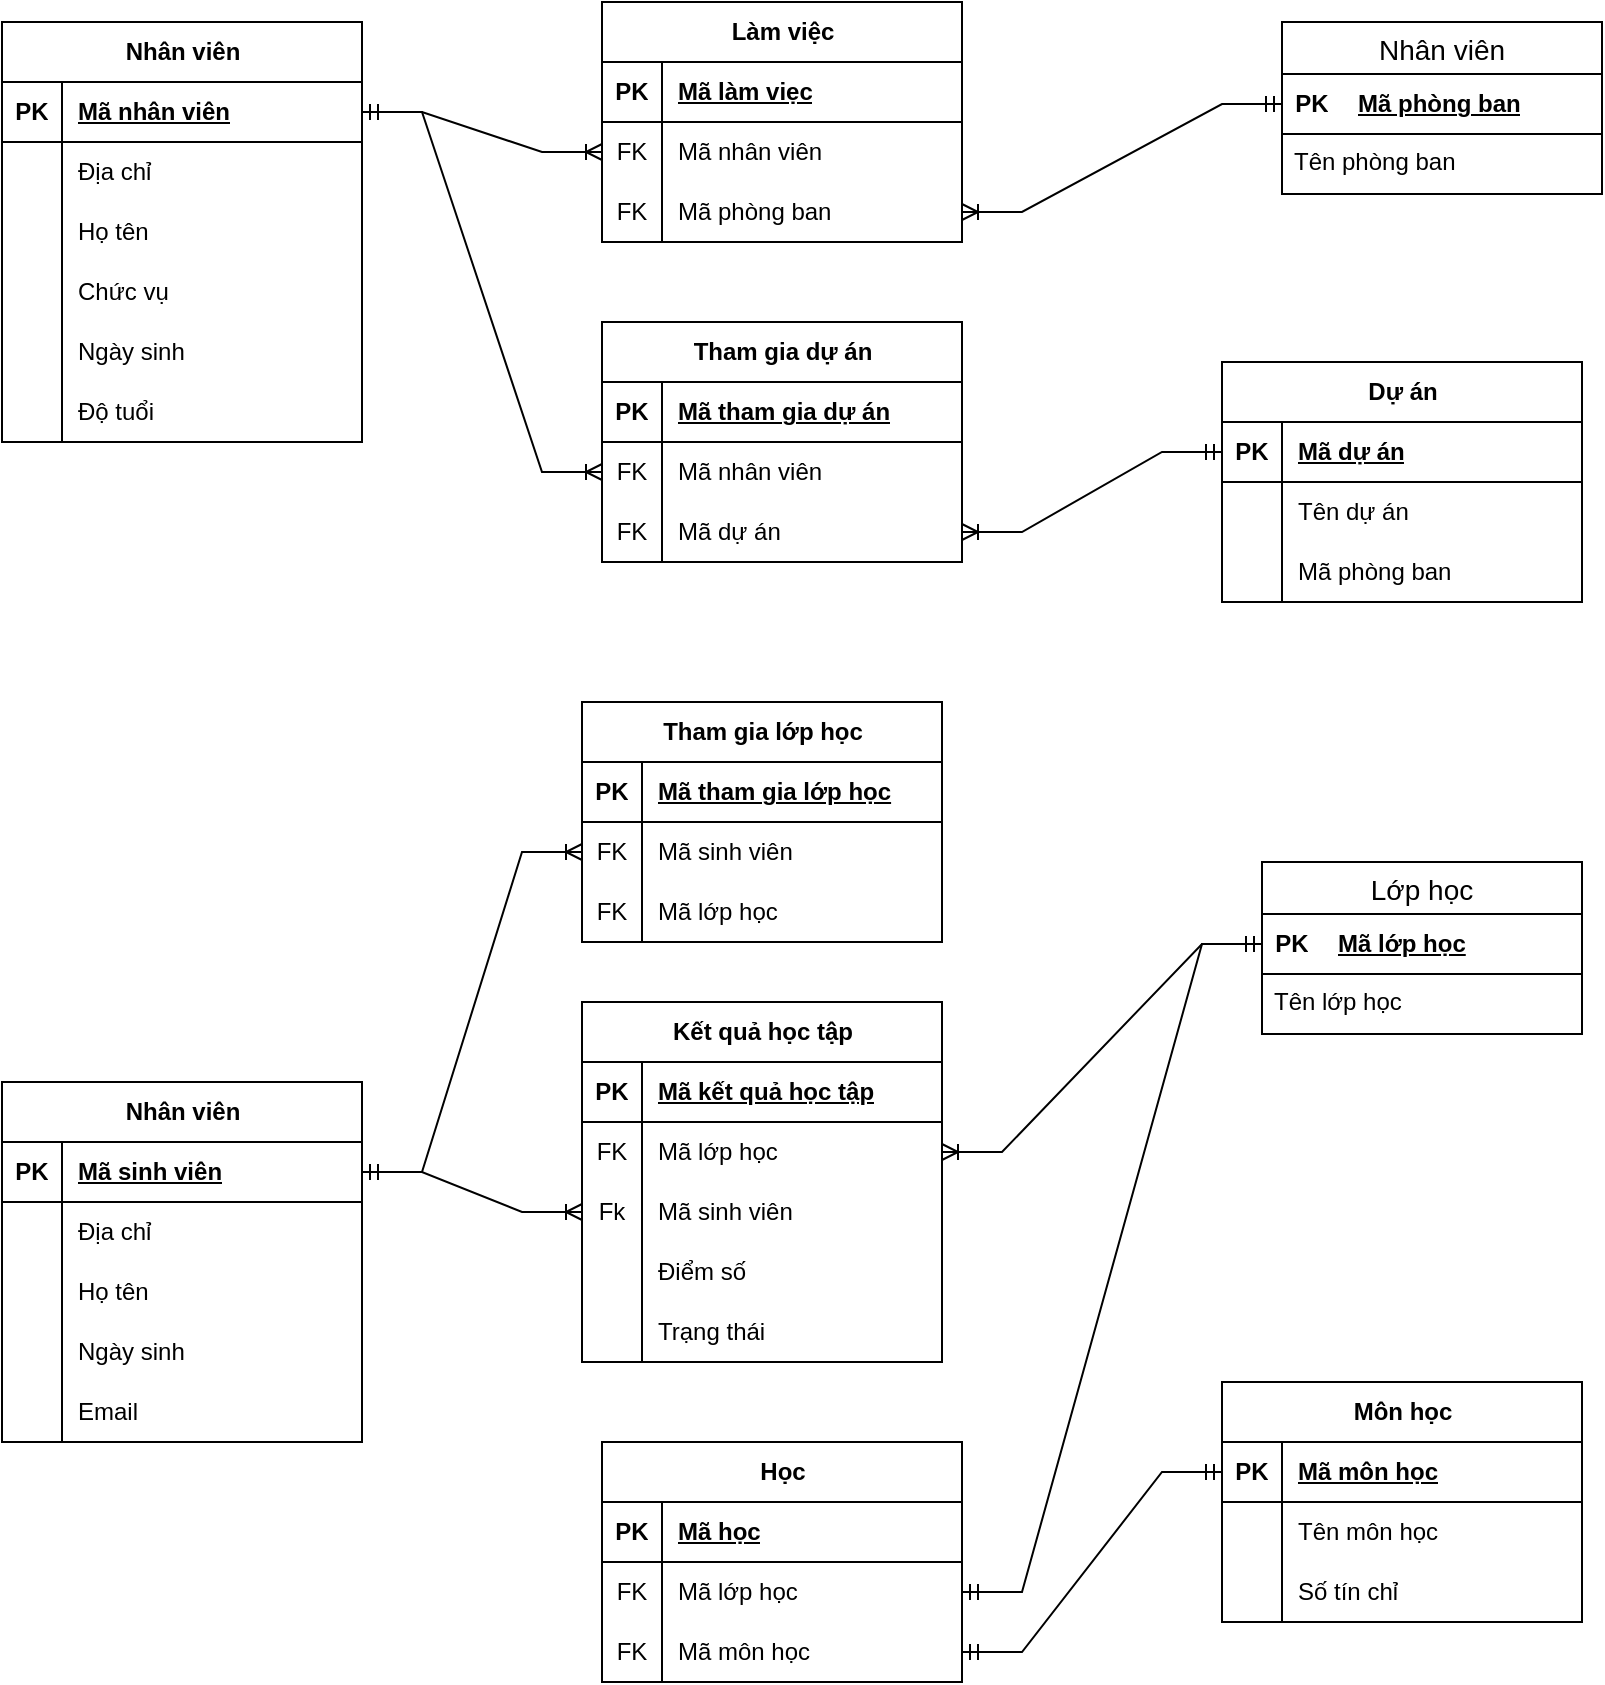 <mxfile version="24.7.17">
  <diagram id="R2lEEEUBdFMjLlhIrx00" name="Page-1">
    <mxGraphModel dx="2074" dy="1196" grid="1" gridSize="10" guides="1" tooltips="1" connect="1" arrows="1" fold="1" page="1" pageScale="1" pageWidth="850" pageHeight="1100" math="0" shadow="0" extFonts="Permanent Marker^https://fonts.googleapis.com/css?family=Permanent+Marker">
      <root>
        <mxCell id="0" />
        <mxCell id="1" parent="0" />
        <mxCell id="JlwDSSHdYBfBLJsLvJ8Z-91" value="Nhân viên" style="swimlane;fontStyle=0;childLayout=stackLayout;horizontal=1;startSize=26;horizontalStack=0;resizeParent=1;resizeParentMax=0;resizeLast=0;collapsible=1;marginBottom=0;align=center;fontSize=14;" parent="1" vertex="1">
          <mxGeometry x="660" y="40" width="160" height="86" as="geometry" />
        </mxCell>
        <mxCell id="JlwDSSHdYBfBLJsLvJ8Z-92" value="" style="shape=table;startSize=0;container=1;collapsible=1;childLayout=tableLayout;fixedRows=1;rowLines=0;fontStyle=0;align=center;resizeLast=1;strokeColor=none;fillColor=none;collapsible=0;" parent="JlwDSSHdYBfBLJsLvJ8Z-91" vertex="1">
          <mxGeometry y="26" width="160" height="30" as="geometry" />
        </mxCell>
        <mxCell id="JlwDSSHdYBfBLJsLvJ8Z-93" value="" style="shape=tableRow;horizontal=0;startSize=0;swimlaneHead=0;swimlaneBody=0;fillColor=none;collapsible=0;dropTarget=0;points=[[0,0.5],[1,0.5]];portConstraint=eastwest;top=0;left=0;right=0;bottom=1;" parent="JlwDSSHdYBfBLJsLvJ8Z-92" vertex="1">
          <mxGeometry width="160" height="30" as="geometry" />
        </mxCell>
        <mxCell id="JlwDSSHdYBfBLJsLvJ8Z-94" value="PK" style="shape=partialRectangle;connectable=0;fillColor=none;top=0;left=0;bottom=0;right=0;fontStyle=1;overflow=hidden;whiteSpace=wrap;html=1;" parent="JlwDSSHdYBfBLJsLvJ8Z-93" vertex="1">
          <mxGeometry width="30" height="30" as="geometry">
            <mxRectangle width="30" height="30" as="alternateBounds" />
          </mxGeometry>
        </mxCell>
        <mxCell id="JlwDSSHdYBfBLJsLvJ8Z-95" value="Mã phòng ban" style="shape=partialRectangle;connectable=0;fillColor=none;top=0;left=0;bottom=0;right=0;align=left;spacingLeft=6;fontStyle=5;overflow=hidden;whiteSpace=wrap;html=1;" parent="JlwDSSHdYBfBLJsLvJ8Z-93" vertex="1">
          <mxGeometry x="30" width="130" height="30" as="geometry">
            <mxRectangle width="130" height="30" as="alternateBounds" />
          </mxGeometry>
        </mxCell>
        <mxCell id="JlwDSSHdYBfBLJsLvJ8Z-96" value="Tên phòng ban" style="text;strokeColor=none;fillColor=none;spacingLeft=4;spacingRight=4;overflow=hidden;rotatable=0;points=[[0,0.5],[1,0.5]];portConstraint=eastwest;fontSize=12;whiteSpace=wrap;html=1;" parent="JlwDSSHdYBfBLJsLvJ8Z-91" vertex="1">
          <mxGeometry y="56" width="160" height="30" as="geometry" />
        </mxCell>
        <mxCell id="JlwDSSHdYBfBLJsLvJ8Z-153" value="Lớp học" style="swimlane;fontStyle=0;childLayout=stackLayout;horizontal=1;startSize=26;horizontalStack=0;resizeParent=1;resizeParentMax=0;resizeLast=0;collapsible=1;marginBottom=0;align=center;fontSize=14;" parent="1" vertex="1">
          <mxGeometry x="650" y="460" width="160" height="86" as="geometry" />
        </mxCell>
        <mxCell id="JlwDSSHdYBfBLJsLvJ8Z-154" value="" style="shape=table;startSize=0;container=1;collapsible=1;childLayout=tableLayout;fixedRows=1;rowLines=0;fontStyle=0;align=center;resizeLast=1;strokeColor=none;fillColor=none;collapsible=0;" parent="JlwDSSHdYBfBLJsLvJ8Z-153" vertex="1">
          <mxGeometry y="26" width="160" height="30" as="geometry" />
        </mxCell>
        <mxCell id="JlwDSSHdYBfBLJsLvJ8Z-155" value="" style="shape=tableRow;horizontal=0;startSize=0;swimlaneHead=0;swimlaneBody=0;fillColor=none;collapsible=0;dropTarget=0;points=[[0,0.5],[1,0.5]];portConstraint=eastwest;top=0;left=0;right=0;bottom=1;" parent="JlwDSSHdYBfBLJsLvJ8Z-154" vertex="1">
          <mxGeometry width="160" height="30" as="geometry" />
        </mxCell>
        <mxCell id="JlwDSSHdYBfBLJsLvJ8Z-156" value="PK" style="shape=partialRectangle;connectable=0;fillColor=none;top=0;left=0;bottom=0;right=0;fontStyle=1;overflow=hidden;whiteSpace=wrap;html=1;" parent="JlwDSSHdYBfBLJsLvJ8Z-155" vertex="1">
          <mxGeometry width="30" height="30" as="geometry">
            <mxRectangle width="30" height="30" as="alternateBounds" />
          </mxGeometry>
        </mxCell>
        <mxCell id="JlwDSSHdYBfBLJsLvJ8Z-157" value="Mã lớp học" style="shape=partialRectangle;connectable=0;fillColor=none;top=0;left=0;bottom=0;right=0;align=left;spacingLeft=6;fontStyle=5;overflow=hidden;whiteSpace=wrap;html=1;" parent="JlwDSSHdYBfBLJsLvJ8Z-155" vertex="1">
          <mxGeometry x="30" width="130" height="30" as="geometry">
            <mxRectangle width="130" height="30" as="alternateBounds" />
          </mxGeometry>
        </mxCell>
        <mxCell id="JlwDSSHdYBfBLJsLvJ8Z-158" value="Tên lớp học" style="text;strokeColor=none;fillColor=none;spacingLeft=4;spacingRight=4;overflow=hidden;rotatable=0;points=[[0,0.5],[1,0.5]];portConstraint=eastwest;fontSize=12;whiteSpace=wrap;html=1;" parent="JlwDSSHdYBfBLJsLvJ8Z-153" vertex="1">
          <mxGeometry y="56" width="160" height="30" as="geometry" />
        </mxCell>
        <mxCell id="JlwDSSHdYBfBLJsLvJ8Z-214" value="" style="edgeStyle=entityRelationEdgeStyle;fontSize=12;html=1;endArrow=ERoneToMany;startArrow=ERmandOne;rounded=0;" parent="1" source="Cbu7SMCi6dPlXQj6R8wf-2" target="Cbu7SMCi6dPlXQj6R8wf-28" edge="1">
          <mxGeometry width="100" height="100" relative="1" as="geometry">
            <mxPoint x="200" y="81" as="sourcePoint" />
            <mxPoint x="345" y="81" as="targetPoint" />
          </mxGeometry>
        </mxCell>
        <mxCell id="JlwDSSHdYBfBLJsLvJ8Z-215" value="" style="edgeStyle=entityRelationEdgeStyle;fontSize=12;html=1;endArrow=ERoneToMany;startArrow=ERmandOne;rounded=0;" parent="1" source="Cbu7SMCi6dPlXQj6R8wf-2" target="Cbu7SMCi6dPlXQj6R8wf-54" edge="1">
          <mxGeometry width="100" height="100" relative="1" as="geometry">
            <mxPoint x="200" y="81" as="sourcePoint" />
            <mxPoint x="345" y="261" as="targetPoint" />
          </mxGeometry>
        </mxCell>
        <mxCell id="JlwDSSHdYBfBLJsLvJ8Z-216" value="" style="edgeStyle=entityRelationEdgeStyle;fontSize=12;html=1;endArrow=ERoneToMany;startArrow=ERmandOne;rounded=0;" parent="1" source="JlwDSSHdYBfBLJsLvJ8Z-93" target="Cbu7SMCi6dPlXQj6R8wf-31" edge="1">
          <mxGeometry width="100" height="100" relative="1" as="geometry">
            <mxPoint x="515" y="180" as="sourcePoint" />
            <mxPoint x="505" y="111" as="targetPoint" />
          </mxGeometry>
        </mxCell>
        <mxCell id="JlwDSSHdYBfBLJsLvJ8Z-217" value="" style="edgeStyle=entityRelationEdgeStyle;fontSize=12;html=1;endArrow=ERoneToMany;startArrow=ERmandOne;rounded=0;" parent="1" source="Cbu7SMCi6dPlXQj6R8wf-38" target="Cbu7SMCi6dPlXQj6R8wf-57" edge="1">
          <mxGeometry width="100" height="100" relative="1" as="geometry">
            <mxPoint x="230" y="111" as="sourcePoint" />
            <mxPoint x="505" y="291" as="targetPoint" />
          </mxGeometry>
        </mxCell>
        <mxCell id="Cbu7SMCi6dPlXQj6R8wf-1" value="Nhân viên" style="shape=table;startSize=30;container=1;collapsible=1;childLayout=tableLayout;fixedRows=1;rowLines=0;fontStyle=1;align=center;resizeLast=1;html=1;" vertex="1" parent="1">
          <mxGeometry x="20" y="40" width="180" height="210" as="geometry" />
        </mxCell>
        <mxCell id="Cbu7SMCi6dPlXQj6R8wf-2" value="" style="shape=tableRow;horizontal=0;startSize=0;swimlaneHead=0;swimlaneBody=0;fillColor=none;collapsible=0;dropTarget=0;points=[[0,0.5],[1,0.5]];portConstraint=eastwest;top=0;left=0;right=0;bottom=1;" vertex="1" parent="Cbu7SMCi6dPlXQj6R8wf-1">
          <mxGeometry y="30" width="180" height="30" as="geometry" />
        </mxCell>
        <mxCell id="Cbu7SMCi6dPlXQj6R8wf-3" value="PK" style="shape=partialRectangle;connectable=0;fillColor=none;top=0;left=0;bottom=0;right=0;fontStyle=1;overflow=hidden;whiteSpace=wrap;html=1;" vertex="1" parent="Cbu7SMCi6dPlXQj6R8wf-2">
          <mxGeometry width="30" height="30" as="geometry">
            <mxRectangle width="30" height="30" as="alternateBounds" />
          </mxGeometry>
        </mxCell>
        <mxCell id="Cbu7SMCi6dPlXQj6R8wf-4" value="Mã nhân viên" style="shape=partialRectangle;connectable=0;fillColor=none;top=0;left=0;bottom=0;right=0;align=left;spacingLeft=6;fontStyle=5;overflow=hidden;whiteSpace=wrap;html=1;" vertex="1" parent="Cbu7SMCi6dPlXQj6R8wf-2">
          <mxGeometry x="30" width="150" height="30" as="geometry">
            <mxRectangle width="150" height="30" as="alternateBounds" />
          </mxGeometry>
        </mxCell>
        <mxCell id="Cbu7SMCi6dPlXQj6R8wf-5" value="" style="shape=tableRow;horizontal=0;startSize=0;swimlaneHead=0;swimlaneBody=0;fillColor=none;collapsible=0;dropTarget=0;points=[[0,0.5],[1,0.5]];portConstraint=eastwest;top=0;left=0;right=0;bottom=0;" vertex="1" parent="Cbu7SMCi6dPlXQj6R8wf-1">
          <mxGeometry y="60" width="180" height="30" as="geometry" />
        </mxCell>
        <mxCell id="Cbu7SMCi6dPlXQj6R8wf-6" value="" style="shape=partialRectangle;connectable=0;fillColor=none;top=0;left=0;bottom=0;right=0;editable=1;overflow=hidden;whiteSpace=wrap;html=1;" vertex="1" parent="Cbu7SMCi6dPlXQj6R8wf-5">
          <mxGeometry width="30" height="30" as="geometry">
            <mxRectangle width="30" height="30" as="alternateBounds" />
          </mxGeometry>
        </mxCell>
        <mxCell id="Cbu7SMCi6dPlXQj6R8wf-7" value="Địa chỉ" style="shape=partialRectangle;connectable=0;fillColor=none;top=0;left=0;bottom=0;right=0;align=left;spacingLeft=6;overflow=hidden;whiteSpace=wrap;html=1;" vertex="1" parent="Cbu7SMCi6dPlXQj6R8wf-5">
          <mxGeometry x="30" width="150" height="30" as="geometry">
            <mxRectangle width="150" height="30" as="alternateBounds" />
          </mxGeometry>
        </mxCell>
        <mxCell id="Cbu7SMCi6dPlXQj6R8wf-8" value="" style="shape=tableRow;horizontal=0;startSize=0;swimlaneHead=0;swimlaneBody=0;fillColor=none;collapsible=0;dropTarget=0;points=[[0,0.5],[1,0.5]];portConstraint=eastwest;top=0;left=0;right=0;bottom=0;" vertex="1" parent="Cbu7SMCi6dPlXQj6R8wf-1">
          <mxGeometry y="90" width="180" height="30" as="geometry" />
        </mxCell>
        <mxCell id="Cbu7SMCi6dPlXQj6R8wf-9" value="" style="shape=partialRectangle;connectable=0;fillColor=none;top=0;left=0;bottom=0;right=0;editable=1;overflow=hidden;whiteSpace=wrap;html=1;" vertex="1" parent="Cbu7SMCi6dPlXQj6R8wf-8">
          <mxGeometry width="30" height="30" as="geometry">
            <mxRectangle width="30" height="30" as="alternateBounds" />
          </mxGeometry>
        </mxCell>
        <mxCell id="Cbu7SMCi6dPlXQj6R8wf-10" value="Họ tên" style="shape=partialRectangle;connectable=0;fillColor=none;top=0;left=0;bottom=0;right=0;align=left;spacingLeft=6;overflow=hidden;whiteSpace=wrap;html=1;" vertex="1" parent="Cbu7SMCi6dPlXQj6R8wf-8">
          <mxGeometry x="30" width="150" height="30" as="geometry">
            <mxRectangle width="150" height="30" as="alternateBounds" />
          </mxGeometry>
        </mxCell>
        <mxCell id="Cbu7SMCi6dPlXQj6R8wf-11" value="" style="shape=tableRow;horizontal=0;startSize=0;swimlaneHead=0;swimlaneBody=0;fillColor=none;collapsible=0;dropTarget=0;points=[[0,0.5],[1,0.5]];portConstraint=eastwest;top=0;left=0;right=0;bottom=0;" vertex="1" parent="Cbu7SMCi6dPlXQj6R8wf-1">
          <mxGeometry y="120" width="180" height="30" as="geometry" />
        </mxCell>
        <mxCell id="Cbu7SMCi6dPlXQj6R8wf-12" value="" style="shape=partialRectangle;connectable=0;fillColor=none;top=0;left=0;bottom=0;right=0;editable=1;overflow=hidden;whiteSpace=wrap;html=1;" vertex="1" parent="Cbu7SMCi6dPlXQj6R8wf-11">
          <mxGeometry width="30" height="30" as="geometry">
            <mxRectangle width="30" height="30" as="alternateBounds" />
          </mxGeometry>
        </mxCell>
        <mxCell id="Cbu7SMCi6dPlXQj6R8wf-13" value="Chức vụ" style="shape=partialRectangle;connectable=0;fillColor=none;top=0;left=0;bottom=0;right=0;align=left;spacingLeft=6;overflow=hidden;whiteSpace=wrap;html=1;" vertex="1" parent="Cbu7SMCi6dPlXQj6R8wf-11">
          <mxGeometry x="30" width="150" height="30" as="geometry">
            <mxRectangle width="150" height="30" as="alternateBounds" />
          </mxGeometry>
        </mxCell>
        <mxCell id="Cbu7SMCi6dPlXQj6R8wf-18" value="" style="shape=tableRow;horizontal=0;startSize=0;swimlaneHead=0;swimlaneBody=0;fillColor=none;collapsible=0;dropTarget=0;points=[[0,0.5],[1,0.5]];portConstraint=eastwest;top=0;left=0;right=0;bottom=0;" vertex="1" parent="Cbu7SMCi6dPlXQj6R8wf-1">
          <mxGeometry y="150" width="180" height="30" as="geometry" />
        </mxCell>
        <mxCell id="Cbu7SMCi6dPlXQj6R8wf-19" value="" style="shape=partialRectangle;connectable=0;fillColor=none;top=0;left=0;bottom=0;right=0;editable=1;overflow=hidden;whiteSpace=wrap;html=1;" vertex="1" parent="Cbu7SMCi6dPlXQj6R8wf-18">
          <mxGeometry width="30" height="30" as="geometry">
            <mxRectangle width="30" height="30" as="alternateBounds" />
          </mxGeometry>
        </mxCell>
        <mxCell id="Cbu7SMCi6dPlXQj6R8wf-20" value="Ngày sinh" style="shape=partialRectangle;connectable=0;fillColor=none;top=0;left=0;bottom=0;right=0;align=left;spacingLeft=6;overflow=hidden;whiteSpace=wrap;html=1;" vertex="1" parent="Cbu7SMCi6dPlXQj6R8wf-18">
          <mxGeometry x="30" width="150" height="30" as="geometry">
            <mxRectangle width="150" height="30" as="alternateBounds" />
          </mxGeometry>
        </mxCell>
        <mxCell id="Cbu7SMCi6dPlXQj6R8wf-21" value="" style="shape=tableRow;horizontal=0;startSize=0;swimlaneHead=0;swimlaneBody=0;fillColor=none;collapsible=0;dropTarget=0;points=[[0,0.5],[1,0.5]];portConstraint=eastwest;top=0;left=0;right=0;bottom=0;" vertex="1" parent="Cbu7SMCi6dPlXQj6R8wf-1">
          <mxGeometry y="180" width="180" height="30" as="geometry" />
        </mxCell>
        <mxCell id="Cbu7SMCi6dPlXQj6R8wf-22" value="" style="shape=partialRectangle;connectable=0;fillColor=none;top=0;left=0;bottom=0;right=0;editable=1;overflow=hidden;whiteSpace=wrap;html=1;" vertex="1" parent="Cbu7SMCi6dPlXQj6R8wf-21">
          <mxGeometry width="30" height="30" as="geometry">
            <mxRectangle width="30" height="30" as="alternateBounds" />
          </mxGeometry>
        </mxCell>
        <mxCell id="Cbu7SMCi6dPlXQj6R8wf-23" value="Độ tuổi" style="shape=partialRectangle;connectable=0;fillColor=none;top=0;left=0;bottom=0;right=0;align=left;spacingLeft=6;overflow=hidden;whiteSpace=wrap;html=1;" vertex="1" parent="Cbu7SMCi6dPlXQj6R8wf-21">
          <mxGeometry x="30" width="150" height="30" as="geometry">
            <mxRectangle width="150" height="30" as="alternateBounds" />
          </mxGeometry>
        </mxCell>
        <mxCell id="Cbu7SMCi6dPlXQj6R8wf-24" value="Làm việc" style="shape=table;startSize=30;container=1;collapsible=1;childLayout=tableLayout;fixedRows=1;rowLines=0;fontStyle=1;align=center;resizeLast=1;html=1;" vertex="1" parent="1">
          <mxGeometry x="320" y="30" width="180" height="120" as="geometry" />
        </mxCell>
        <mxCell id="Cbu7SMCi6dPlXQj6R8wf-25" value="" style="shape=tableRow;horizontal=0;startSize=0;swimlaneHead=0;swimlaneBody=0;fillColor=none;collapsible=0;dropTarget=0;points=[[0,0.5],[1,0.5]];portConstraint=eastwest;top=0;left=0;right=0;bottom=1;" vertex="1" parent="Cbu7SMCi6dPlXQj6R8wf-24">
          <mxGeometry y="30" width="180" height="30" as="geometry" />
        </mxCell>
        <mxCell id="Cbu7SMCi6dPlXQj6R8wf-26" value="PK" style="shape=partialRectangle;connectable=0;fillColor=none;top=0;left=0;bottom=0;right=0;fontStyle=1;overflow=hidden;whiteSpace=wrap;html=1;" vertex="1" parent="Cbu7SMCi6dPlXQj6R8wf-25">
          <mxGeometry width="30" height="30" as="geometry">
            <mxRectangle width="30" height="30" as="alternateBounds" />
          </mxGeometry>
        </mxCell>
        <mxCell id="Cbu7SMCi6dPlXQj6R8wf-27" value="Mã làm viẹc" style="shape=partialRectangle;connectable=0;fillColor=none;top=0;left=0;bottom=0;right=0;align=left;spacingLeft=6;fontStyle=5;overflow=hidden;whiteSpace=wrap;html=1;" vertex="1" parent="Cbu7SMCi6dPlXQj6R8wf-25">
          <mxGeometry x="30" width="150" height="30" as="geometry">
            <mxRectangle width="150" height="30" as="alternateBounds" />
          </mxGeometry>
        </mxCell>
        <mxCell id="Cbu7SMCi6dPlXQj6R8wf-28" value="" style="shape=tableRow;horizontal=0;startSize=0;swimlaneHead=0;swimlaneBody=0;fillColor=none;collapsible=0;dropTarget=0;points=[[0,0.5],[1,0.5]];portConstraint=eastwest;top=0;left=0;right=0;bottom=0;" vertex="1" parent="Cbu7SMCi6dPlXQj6R8wf-24">
          <mxGeometry y="60" width="180" height="30" as="geometry" />
        </mxCell>
        <mxCell id="Cbu7SMCi6dPlXQj6R8wf-29" value="FK" style="shape=partialRectangle;connectable=0;fillColor=none;top=0;left=0;bottom=0;right=0;editable=1;overflow=hidden;whiteSpace=wrap;html=1;" vertex="1" parent="Cbu7SMCi6dPlXQj6R8wf-28">
          <mxGeometry width="30" height="30" as="geometry">
            <mxRectangle width="30" height="30" as="alternateBounds" />
          </mxGeometry>
        </mxCell>
        <mxCell id="Cbu7SMCi6dPlXQj6R8wf-30" value="Mã nhân viên" style="shape=partialRectangle;connectable=0;fillColor=none;top=0;left=0;bottom=0;right=0;align=left;spacingLeft=6;overflow=hidden;whiteSpace=wrap;html=1;" vertex="1" parent="Cbu7SMCi6dPlXQj6R8wf-28">
          <mxGeometry x="30" width="150" height="30" as="geometry">
            <mxRectangle width="150" height="30" as="alternateBounds" />
          </mxGeometry>
        </mxCell>
        <mxCell id="Cbu7SMCi6dPlXQj6R8wf-31" value="" style="shape=tableRow;horizontal=0;startSize=0;swimlaneHead=0;swimlaneBody=0;fillColor=none;collapsible=0;dropTarget=0;points=[[0,0.5],[1,0.5]];portConstraint=eastwest;top=0;left=0;right=0;bottom=0;" vertex="1" parent="Cbu7SMCi6dPlXQj6R8wf-24">
          <mxGeometry y="90" width="180" height="30" as="geometry" />
        </mxCell>
        <mxCell id="Cbu7SMCi6dPlXQj6R8wf-32" value="FK" style="shape=partialRectangle;connectable=0;fillColor=none;top=0;left=0;bottom=0;right=0;editable=1;overflow=hidden;whiteSpace=wrap;html=1;" vertex="1" parent="Cbu7SMCi6dPlXQj6R8wf-31">
          <mxGeometry width="30" height="30" as="geometry">
            <mxRectangle width="30" height="30" as="alternateBounds" />
          </mxGeometry>
        </mxCell>
        <mxCell id="Cbu7SMCi6dPlXQj6R8wf-33" value="Mã phòng ban" style="shape=partialRectangle;connectable=0;fillColor=none;top=0;left=0;bottom=0;right=0;align=left;spacingLeft=6;overflow=hidden;whiteSpace=wrap;html=1;" vertex="1" parent="Cbu7SMCi6dPlXQj6R8wf-31">
          <mxGeometry x="30" width="150" height="30" as="geometry">
            <mxRectangle width="150" height="30" as="alternateBounds" />
          </mxGeometry>
        </mxCell>
        <mxCell id="Cbu7SMCi6dPlXQj6R8wf-37" value="Dự án" style="shape=table;startSize=30;container=1;collapsible=1;childLayout=tableLayout;fixedRows=1;rowLines=0;fontStyle=1;align=center;resizeLast=1;html=1;" vertex="1" parent="1">
          <mxGeometry x="630" y="210" width="180" height="120" as="geometry" />
        </mxCell>
        <mxCell id="Cbu7SMCi6dPlXQj6R8wf-38" value="" style="shape=tableRow;horizontal=0;startSize=0;swimlaneHead=0;swimlaneBody=0;fillColor=none;collapsible=0;dropTarget=0;points=[[0,0.5],[1,0.5]];portConstraint=eastwest;top=0;left=0;right=0;bottom=1;" vertex="1" parent="Cbu7SMCi6dPlXQj6R8wf-37">
          <mxGeometry y="30" width="180" height="30" as="geometry" />
        </mxCell>
        <mxCell id="Cbu7SMCi6dPlXQj6R8wf-39" value="PK" style="shape=partialRectangle;connectable=0;fillColor=none;top=0;left=0;bottom=0;right=0;fontStyle=1;overflow=hidden;whiteSpace=wrap;html=1;" vertex="1" parent="Cbu7SMCi6dPlXQj6R8wf-38">
          <mxGeometry width="30" height="30" as="geometry">
            <mxRectangle width="30" height="30" as="alternateBounds" />
          </mxGeometry>
        </mxCell>
        <mxCell id="Cbu7SMCi6dPlXQj6R8wf-40" value="Mã dự án" style="shape=partialRectangle;connectable=0;fillColor=none;top=0;left=0;bottom=0;right=0;align=left;spacingLeft=6;fontStyle=5;overflow=hidden;whiteSpace=wrap;html=1;" vertex="1" parent="Cbu7SMCi6dPlXQj6R8wf-38">
          <mxGeometry x="30" width="150" height="30" as="geometry">
            <mxRectangle width="150" height="30" as="alternateBounds" />
          </mxGeometry>
        </mxCell>
        <mxCell id="Cbu7SMCi6dPlXQj6R8wf-41" value="" style="shape=tableRow;horizontal=0;startSize=0;swimlaneHead=0;swimlaneBody=0;fillColor=none;collapsible=0;dropTarget=0;points=[[0,0.5],[1,0.5]];portConstraint=eastwest;top=0;left=0;right=0;bottom=0;" vertex="1" parent="Cbu7SMCi6dPlXQj6R8wf-37">
          <mxGeometry y="60" width="180" height="30" as="geometry" />
        </mxCell>
        <mxCell id="Cbu7SMCi6dPlXQj6R8wf-42" value="" style="shape=partialRectangle;connectable=0;fillColor=none;top=0;left=0;bottom=0;right=0;editable=1;overflow=hidden;whiteSpace=wrap;html=1;" vertex="1" parent="Cbu7SMCi6dPlXQj6R8wf-41">
          <mxGeometry width="30" height="30" as="geometry">
            <mxRectangle width="30" height="30" as="alternateBounds" />
          </mxGeometry>
        </mxCell>
        <mxCell id="Cbu7SMCi6dPlXQj6R8wf-43" value="Tên dự án" style="shape=partialRectangle;connectable=0;fillColor=none;top=0;left=0;bottom=0;right=0;align=left;spacingLeft=6;overflow=hidden;whiteSpace=wrap;html=1;" vertex="1" parent="Cbu7SMCi6dPlXQj6R8wf-41">
          <mxGeometry x="30" width="150" height="30" as="geometry">
            <mxRectangle width="150" height="30" as="alternateBounds" />
          </mxGeometry>
        </mxCell>
        <mxCell id="Cbu7SMCi6dPlXQj6R8wf-44" value="" style="shape=tableRow;horizontal=0;startSize=0;swimlaneHead=0;swimlaneBody=0;fillColor=none;collapsible=0;dropTarget=0;points=[[0,0.5],[1,0.5]];portConstraint=eastwest;top=0;left=0;right=0;bottom=0;" vertex="1" parent="Cbu7SMCi6dPlXQj6R8wf-37">
          <mxGeometry y="90" width="180" height="30" as="geometry" />
        </mxCell>
        <mxCell id="Cbu7SMCi6dPlXQj6R8wf-45" value="" style="shape=partialRectangle;connectable=0;fillColor=none;top=0;left=0;bottom=0;right=0;editable=1;overflow=hidden;whiteSpace=wrap;html=1;" vertex="1" parent="Cbu7SMCi6dPlXQj6R8wf-44">
          <mxGeometry width="30" height="30" as="geometry">
            <mxRectangle width="30" height="30" as="alternateBounds" />
          </mxGeometry>
        </mxCell>
        <mxCell id="Cbu7SMCi6dPlXQj6R8wf-46" value="Mã phòng ban" style="shape=partialRectangle;connectable=0;fillColor=none;top=0;left=0;bottom=0;right=0;align=left;spacingLeft=6;overflow=hidden;whiteSpace=wrap;html=1;" vertex="1" parent="Cbu7SMCi6dPlXQj6R8wf-44">
          <mxGeometry x="30" width="150" height="30" as="geometry">
            <mxRectangle width="150" height="30" as="alternateBounds" />
          </mxGeometry>
        </mxCell>
        <mxCell id="Cbu7SMCi6dPlXQj6R8wf-50" value="Tham gia dự án" style="shape=table;startSize=30;container=1;collapsible=1;childLayout=tableLayout;fixedRows=1;rowLines=0;fontStyle=1;align=center;resizeLast=1;html=1;" vertex="1" parent="1">
          <mxGeometry x="320" y="190" width="180" height="120" as="geometry" />
        </mxCell>
        <mxCell id="Cbu7SMCi6dPlXQj6R8wf-51" value="" style="shape=tableRow;horizontal=0;startSize=0;swimlaneHead=0;swimlaneBody=0;fillColor=none;collapsible=0;dropTarget=0;points=[[0,0.5],[1,0.5]];portConstraint=eastwest;top=0;left=0;right=0;bottom=1;" vertex="1" parent="Cbu7SMCi6dPlXQj6R8wf-50">
          <mxGeometry y="30" width="180" height="30" as="geometry" />
        </mxCell>
        <mxCell id="Cbu7SMCi6dPlXQj6R8wf-52" value="PK" style="shape=partialRectangle;connectable=0;fillColor=none;top=0;left=0;bottom=0;right=0;fontStyle=1;overflow=hidden;whiteSpace=wrap;html=1;" vertex="1" parent="Cbu7SMCi6dPlXQj6R8wf-51">
          <mxGeometry width="30" height="30" as="geometry">
            <mxRectangle width="30" height="30" as="alternateBounds" />
          </mxGeometry>
        </mxCell>
        <mxCell id="Cbu7SMCi6dPlXQj6R8wf-53" value="Mã tham gia dự án" style="shape=partialRectangle;connectable=0;fillColor=none;top=0;left=0;bottom=0;right=0;align=left;spacingLeft=6;fontStyle=5;overflow=hidden;whiteSpace=wrap;html=1;" vertex="1" parent="Cbu7SMCi6dPlXQj6R8wf-51">
          <mxGeometry x="30" width="150" height="30" as="geometry">
            <mxRectangle width="150" height="30" as="alternateBounds" />
          </mxGeometry>
        </mxCell>
        <mxCell id="Cbu7SMCi6dPlXQj6R8wf-54" value="" style="shape=tableRow;horizontal=0;startSize=0;swimlaneHead=0;swimlaneBody=0;fillColor=none;collapsible=0;dropTarget=0;points=[[0,0.5],[1,0.5]];portConstraint=eastwest;top=0;left=0;right=0;bottom=0;" vertex="1" parent="Cbu7SMCi6dPlXQj6R8wf-50">
          <mxGeometry y="60" width="180" height="30" as="geometry" />
        </mxCell>
        <mxCell id="Cbu7SMCi6dPlXQj6R8wf-55" value="FK" style="shape=partialRectangle;connectable=0;fillColor=none;top=0;left=0;bottom=0;right=0;editable=1;overflow=hidden;whiteSpace=wrap;html=1;" vertex="1" parent="Cbu7SMCi6dPlXQj6R8wf-54">
          <mxGeometry width="30" height="30" as="geometry">
            <mxRectangle width="30" height="30" as="alternateBounds" />
          </mxGeometry>
        </mxCell>
        <mxCell id="Cbu7SMCi6dPlXQj6R8wf-56" value="Mã nhân viên" style="shape=partialRectangle;connectable=0;fillColor=none;top=0;left=0;bottom=0;right=0;align=left;spacingLeft=6;overflow=hidden;whiteSpace=wrap;html=1;" vertex="1" parent="Cbu7SMCi6dPlXQj6R8wf-54">
          <mxGeometry x="30" width="150" height="30" as="geometry">
            <mxRectangle width="150" height="30" as="alternateBounds" />
          </mxGeometry>
        </mxCell>
        <mxCell id="Cbu7SMCi6dPlXQj6R8wf-57" value="" style="shape=tableRow;horizontal=0;startSize=0;swimlaneHead=0;swimlaneBody=0;fillColor=none;collapsible=0;dropTarget=0;points=[[0,0.5],[1,0.5]];portConstraint=eastwest;top=0;left=0;right=0;bottom=0;" vertex="1" parent="Cbu7SMCi6dPlXQj6R8wf-50">
          <mxGeometry y="90" width="180" height="30" as="geometry" />
        </mxCell>
        <mxCell id="Cbu7SMCi6dPlXQj6R8wf-58" value="FK" style="shape=partialRectangle;connectable=0;fillColor=none;top=0;left=0;bottom=0;right=0;editable=1;overflow=hidden;whiteSpace=wrap;html=1;" vertex="1" parent="Cbu7SMCi6dPlXQj6R8wf-57">
          <mxGeometry width="30" height="30" as="geometry">
            <mxRectangle width="30" height="30" as="alternateBounds" />
          </mxGeometry>
        </mxCell>
        <mxCell id="Cbu7SMCi6dPlXQj6R8wf-59" value="Mã dự án" style="shape=partialRectangle;connectable=0;fillColor=none;top=0;left=0;bottom=0;right=0;align=left;spacingLeft=6;overflow=hidden;whiteSpace=wrap;html=1;" vertex="1" parent="Cbu7SMCi6dPlXQj6R8wf-57">
          <mxGeometry x="30" width="150" height="30" as="geometry">
            <mxRectangle width="150" height="30" as="alternateBounds" />
          </mxGeometry>
        </mxCell>
        <mxCell id="Cbu7SMCi6dPlXQj6R8wf-60" value="Nhân viên" style="shape=table;startSize=30;container=1;collapsible=1;childLayout=tableLayout;fixedRows=1;rowLines=0;fontStyle=1;align=center;resizeLast=1;html=1;" vertex="1" parent="1">
          <mxGeometry x="20" y="570" width="180" height="180" as="geometry" />
        </mxCell>
        <mxCell id="Cbu7SMCi6dPlXQj6R8wf-61" value="" style="shape=tableRow;horizontal=0;startSize=0;swimlaneHead=0;swimlaneBody=0;fillColor=none;collapsible=0;dropTarget=0;points=[[0,0.5],[1,0.5]];portConstraint=eastwest;top=0;left=0;right=0;bottom=1;" vertex="1" parent="Cbu7SMCi6dPlXQj6R8wf-60">
          <mxGeometry y="30" width="180" height="30" as="geometry" />
        </mxCell>
        <mxCell id="Cbu7SMCi6dPlXQj6R8wf-62" value="PK" style="shape=partialRectangle;connectable=0;fillColor=none;top=0;left=0;bottom=0;right=0;fontStyle=1;overflow=hidden;whiteSpace=wrap;html=1;" vertex="1" parent="Cbu7SMCi6dPlXQj6R8wf-61">
          <mxGeometry width="30" height="30" as="geometry">
            <mxRectangle width="30" height="30" as="alternateBounds" />
          </mxGeometry>
        </mxCell>
        <mxCell id="Cbu7SMCi6dPlXQj6R8wf-63" value="Mã sinh viên" style="shape=partialRectangle;connectable=0;fillColor=none;top=0;left=0;bottom=0;right=0;align=left;spacingLeft=6;fontStyle=5;overflow=hidden;whiteSpace=wrap;html=1;" vertex="1" parent="Cbu7SMCi6dPlXQj6R8wf-61">
          <mxGeometry x="30" width="150" height="30" as="geometry">
            <mxRectangle width="150" height="30" as="alternateBounds" />
          </mxGeometry>
        </mxCell>
        <mxCell id="Cbu7SMCi6dPlXQj6R8wf-64" value="" style="shape=tableRow;horizontal=0;startSize=0;swimlaneHead=0;swimlaneBody=0;fillColor=none;collapsible=0;dropTarget=0;points=[[0,0.5],[1,0.5]];portConstraint=eastwest;top=0;left=0;right=0;bottom=0;" vertex="1" parent="Cbu7SMCi6dPlXQj6R8wf-60">
          <mxGeometry y="60" width="180" height="30" as="geometry" />
        </mxCell>
        <mxCell id="Cbu7SMCi6dPlXQj6R8wf-65" value="" style="shape=partialRectangle;connectable=0;fillColor=none;top=0;left=0;bottom=0;right=0;editable=1;overflow=hidden;whiteSpace=wrap;html=1;" vertex="1" parent="Cbu7SMCi6dPlXQj6R8wf-64">
          <mxGeometry width="30" height="30" as="geometry">
            <mxRectangle width="30" height="30" as="alternateBounds" />
          </mxGeometry>
        </mxCell>
        <mxCell id="Cbu7SMCi6dPlXQj6R8wf-66" value="Địa chỉ" style="shape=partialRectangle;connectable=0;fillColor=none;top=0;left=0;bottom=0;right=0;align=left;spacingLeft=6;overflow=hidden;whiteSpace=wrap;html=1;" vertex="1" parent="Cbu7SMCi6dPlXQj6R8wf-64">
          <mxGeometry x="30" width="150" height="30" as="geometry">
            <mxRectangle width="150" height="30" as="alternateBounds" />
          </mxGeometry>
        </mxCell>
        <mxCell id="Cbu7SMCi6dPlXQj6R8wf-67" value="" style="shape=tableRow;horizontal=0;startSize=0;swimlaneHead=0;swimlaneBody=0;fillColor=none;collapsible=0;dropTarget=0;points=[[0,0.5],[1,0.5]];portConstraint=eastwest;top=0;left=0;right=0;bottom=0;" vertex="1" parent="Cbu7SMCi6dPlXQj6R8wf-60">
          <mxGeometry y="90" width="180" height="30" as="geometry" />
        </mxCell>
        <mxCell id="Cbu7SMCi6dPlXQj6R8wf-68" value="" style="shape=partialRectangle;connectable=0;fillColor=none;top=0;left=0;bottom=0;right=0;editable=1;overflow=hidden;whiteSpace=wrap;html=1;" vertex="1" parent="Cbu7SMCi6dPlXQj6R8wf-67">
          <mxGeometry width="30" height="30" as="geometry">
            <mxRectangle width="30" height="30" as="alternateBounds" />
          </mxGeometry>
        </mxCell>
        <mxCell id="Cbu7SMCi6dPlXQj6R8wf-69" value="Họ tên" style="shape=partialRectangle;connectable=0;fillColor=none;top=0;left=0;bottom=0;right=0;align=left;spacingLeft=6;overflow=hidden;whiteSpace=wrap;html=1;" vertex="1" parent="Cbu7SMCi6dPlXQj6R8wf-67">
          <mxGeometry x="30" width="150" height="30" as="geometry">
            <mxRectangle width="150" height="30" as="alternateBounds" />
          </mxGeometry>
        </mxCell>
        <mxCell id="Cbu7SMCi6dPlXQj6R8wf-73" value="" style="shape=tableRow;horizontal=0;startSize=0;swimlaneHead=0;swimlaneBody=0;fillColor=none;collapsible=0;dropTarget=0;points=[[0,0.5],[1,0.5]];portConstraint=eastwest;top=0;left=0;right=0;bottom=0;" vertex="1" parent="Cbu7SMCi6dPlXQj6R8wf-60">
          <mxGeometry y="120" width="180" height="30" as="geometry" />
        </mxCell>
        <mxCell id="Cbu7SMCi6dPlXQj6R8wf-74" value="" style="shape=partialRectangle;connectable=0;fillColor=none;top=0;left=0;bottom=0;right=0;editable=1;overflow=hidden;whiteSpace=wrap;html=1;" vertex="1" parent="Cbu7SMCi6dPlXQj6R8wf-73">
          <mxGeometry width="30" height="30" as="geometry">
            <mxRectangle width="30" height="30" as="alternateBounds" />
          </mxGeometry>
        </mxCell>
        <mxCell id="Cbu7SMCi6dPlXQj6R8wf-75" value="Ngày sinh" style="shape=partialRectangle;connectable=0;fillColor=none;top=0;left=0;bottom=0;right=0;align=left;spacingLeft=6;overflow=hidden;whiteSpace=wrap;html=1;" vertex="1" parent="Cbu7SMCi6dPlXQj6R8wf-73">
          <mxGeometry x="30" width="150" height="30" as="geometry">
            <mxRectangle width="150" height="30" as="alternateBounds" />
          </mxGeometry>
        </mxCell>
        <mxCell id="Cbu7SMCi6dPlXQj6R8wf-76" value="" style="shape=tableRow;horizontal=0;startSize=0;swimlaneHead=0;swimlaneBody=0;fillColor=none;collapsible=0;dropTarget=0;points=[[0,0.5],[1,0.5]];portConstraint=eastwest;top=0;left=0;right=0;bottom=0;" vertex="1" parent="Cbu7SMCi6dPlXQj6R8wf-60">
          <mxGeometry y="150" width="180" height="30" as="geometry" />
        </mxCell>
        <mxCell id="Cbu7SMCi6dPlXQj6R8wf-77" value="" style="shape=partialRectangle;connectable=0;fillColor=none;top=0;left=0;bottom=0;right=0;editable=1;overflow=hidden;whiteSpace=wrap;html=1;" vertex="1" parent="Cbu7SMCi6dPlXQj6R8wf-76">
          <mxGeometry width="30" height="30" as="geometry">
            <mxRectangle width="30" height="30" as="alternateBounds" />
          </mxGeometry>
        </mxCell>
        <mxCell id="Cbu7SMCi6dPlXQj6R8wf-78" value="Email" style="shape=partialRectangle;connectable=0;fillColor=none;top=0;left=0;bottom=0;right=0;align=left;spacingLeft=6;overflow=hidden;whiteSpace=wrap;html=1;" vertex="1" parent="Cbu7SMCi6dPlXQj6R8wf-76">
          <mxGeometry x="30" width="150" height="30" as="geometry">
            <mxRectangle width="150" height="30" as="alternateBounds" />
          </mxGeometry>
        </mxCell>
        <mxCell id="Cbu7SMCi6dPlXQj6R8wf-79" value="" style="edgeStyle=entityRelationEdgeStyle;fontSize=12;html=1;endArrow=ERoneToMany;startArrow=ERmandOne;rounded=0;" edge="1" parent="1" source="Cbu7SMCi6dPlXQj6R8wf-61" target="Cbu7SMCi6dPlXQj6R8wf-99">
          <mxGeometry width="100" height="100" relative="1" as="geometry">
            <mxPoint x="210" y="95" as="sourcePoint" />
            <mxPoint x="330" y="275" as="targetPoint" />
          </mxGeometry>
        </mxCell>
        <mxCell id="Cbu7SMCi6dPlXQj6R8wf-80" value="" style="edgeStyle=entityRelationEdgeStyle;fontSize=12;html=1;endArrow=ERoneToMany;startArrow=ERmandOne;rounded=0;" edge="1" parent="1" source="Cbu7SMCi6dPlXQj6R8wf-61" target="Cbu7SMCi6dPlXQj6R8wf-85">
          <mxGeometry width="100" height="100" relative="1" as="geometry">
            <mxPoint x="220" y="705" as="sourcePoint" />
            <mxPoint x="320" y="511" as="targetPoint" />
          </mxGeometry>
        </mxCell>
        <mxCell id="Cbu7SMCi6dPlXQj6R8wf-81" value="Tham gia lớp học" style="shape=table;startSize=30;container=1;collapsible=1;childLayout=tableLayout;fixedRows=1;rowLines=0;fontStyle=1;align=center;resizeLast=1;html=1;" vertex="1" parent="1">
          <mxGeometry x="310" y="380" width="180" height="120" as="geometry" />
        </mxCell>
        <mxCell id="Cbu7SMCi6dPlXQj6R8wf-82" value="" style="shape=tableRow;horizontal=0;startSize=0;swimlaneHead=0;swimlaneBody=0;fillColor=none;collapsible=0;dropTarget=0;points=[[0,0.5],[1,0.5]];portConstraint=eastwest;top=0;left=0;right=0;bottom=1;" vertex="1" parent="Cbu7SMCi6dPlXQj6R8wf-81">
          <mxGeometry y="30" width="180" height="30" as="geometry" />
        </mxCell>
        <mxCell id="Cbu7SMCi6dPlXQj6R8wf-83" value="PK" style="shape=partialRectangle;connectable=0;fillColor=none;top=0;left=0;bottom=0;right=0;fontStyle=1;overflow=hidden;whiteSpace=wrap;html=1;" vertex="1" parent="Cbu7SMCi6dPlXQj6R8wf-82">
          <mxGeometry width="30" height="30" as="geometry">
            <mxRectangle width="30" height="30" as="alternateBounds" />
          </mxGeometry>
        </mxCell>
        <mxCell id="Cbu7SMCi6dPlXQj6R8wf-84" value="Mã tham gia lớp học" style="shape=partialRectangle;connectable=0;fillColor=none;top=0;left=0;bottom=0;right=0;align=left;spacingLeft=6;fontStyle=5;overflow=hidden;whiteSpace=wrap;html=1;" vertex="1" parent="Cbu7SMCi6dPlXQj6R8wf-82">
          <mxGeometry x="30" width="150" height="30" as="geometry">
            <mxRectangle width="150" height="30" as="alternateBounds" />
          </mxGeometry>
        </mxCell>
        <mxCell id="Cbu7SMCi6dPlXQj6R8wf-85" value="" style="shape=tableRow;horizontal=0;startSize=0;swimlaneHead=0;swimlaneBody=0;fillColor=none;collapsible=0;dropTarget=0;points=[[0,0.5],[1,0.5]];portConstraint=eastwest;top=0;left=0;right=0;bottom=0;" vertex="1" parent="Cbu7SMCi6dPlXQj6R8wf-81">
          <mxGeometry y="60" width="180" height="30" as="geometry" />
        </mxCell>
        <mxCell id="Cbu7SMCi6dPlXQj6R8wf-86" value="FK" style="shape=partialRectangle;connectable=0;fillColor=none;top=0;left=0;bottom=0;right=0;editable=1;overflow=hidden;whiteSpace=wrap;html=1;" vertex="1" parent="Cbu7SMCi6dPlXQj6R8wf-85">
          <mxGeometry width="30" height="30" as="geometry">
            <mxRectangle width="30" height="30" as="alternateBounds" />
          </mxGeometry>
        </mxCell>
        <mxCell id="Cbu7SMCi6dPlXQj6R8wf-87" value="Mã sinh viên" style="shape=partialRectangle;connectable=0;fillColor=none;top=0;left=0;bottom=0;right=0;align=left;spacingLeft=6;overflow=hidden;whiteSpace=wrap;html=1;" vertex="1" parent="Cbu7SMCi6dPlXQj6R8wf-85">
          <mxGeometry x="30" width="150" height="30" as="geometry">
            <mxRectangle width="150" height="30" as="alternateBounds" />
          </mxGeometry>
        </mxCell>
        <mxCell id="Cbu7SMCi6dPlXQj6R8wf-88" value="" style="shape=tableRow;horizontal=0;startSize=0;swimlaneHead=0;swimlaneBody=0;fillColor=none;collapsible=0;dropTarget=0;points=[[0,0.5],[1,0.5]];portConstraint=eastwest;top=0;left=0;right=0;bottom=0;" vertex="1" parent="Cbu7SMCi6dPlXQj6R8wf-81">
          <mxGeometry y="90" width="180" height="30" as="geometry" />
        </mxCell>
        <mxCell id="Cbu7SMCi6dPlXQj6R8wf-89" value="FK" style="shape=partialRectangle;connectable=0;fillColor=none;top=0;left=0;bottom=0;right=0;editable=1;overflow=hidden;whiteSpace=wrap;html=1;" vertex="1" parent="Cbu7SMCi6dPlXQj6R8wf-88">
          <mxGeometry width="30" height="30" as="geometry">
            <mxRectangle width="30" height="30" as="alternateBounds" />
          </mxGeometry>
        </mxCell>
        <mxCell id="Cbu7SMCi6dPlXQj6R8wf-90" value="Mã lớp học" style="shape=partialRectangle;connectable=0;fillColor=none;top=0;left=0;bottom=0;right=0;align=left;spacingLeft=6;overflow=hidden;whiteSpace=wrap;html=1;" vertex="1" parent="Cbu7SMCi6dPlXQj6R8wf-88">
          <mxGeometry x="30" width="150" height="30" as="geometry">
            <mxRectangle width="150" height="30" as="alternateBounds" />
          </mxGeometry>
        </mxCell>
        <mxCell id="Cbu7SMCi6dPlXQj6R8wf-92" value="Kết quả học tập" style="shape=table;startSize=30;container=1;collapsible=1;childLayout=tableLayout;fixedRows=1;rowLines=0;fontStyle=1;align=center;resizeLast=1;html=1;" vertex="1" parent="1">
          <mxGeometry x="310" y="530" width="180" height="180" as="geometry" />
        </mxCell>
        <mxCell id="Cbu7SMCi6dPlXQj6R8wf-93" value="" style="shape=tableRow;horizontal=0;startSize=0;swimlaneHead=0;swimlaneBody=0;fillColor=none;collapsible=0;dropTarget=0;points=[[0,0.5],[1,0.5]];portConstraint=eastwest;top=0;left=0;right=0;bottom=1;" vertex="1" parent="Cbu7SMCi6dPlXQj6R8wf-92">
          <mxGeometry y="30" width="180" height="30" as="geometry" />
        </mxCell>
        <mxCell id="Cbu7SMCi6dPlXQj6R8wf-94" value="PK" style="shape=partialRectangle;connectable=0;fillColor=none;top=0;left=0;bottom=0;right=0;fontStyle=1;overflow=hidden;whiteSpace=wrap;html=1;" vertex="1" parent="Cbu7SMCi6dPlXQj6R8wf-93">
          <mxGeometry width="30" height="30" as="geometry">
            <mxRectangle width="30" height="30" as="alternateBounds" />
          </mxGeometry>
        </mxCell>
        <mxCell id="Cbu7SMCi6dPlXQj6R8wf-95" value="Mã kết quả học tập" style="shape=partialRectangle;connectable=0;fillColor=none;top=0;left=0;bottom=0;right=0;align=left;spacingLeft=6;fontStyle=5;overflow=hidden;whiteSpace=wrap;html=1;" vertex="1" parent="Cbu7SMCi6dPlXQj6R8wf-93">
          <mxGeometry x="30" width="150" height="30" as="geometry">
            <mxRectangle width="150" height="30" as="alternateBounds" />
          </mxGeometry>
        </mxCell>
        <mxCell id="Cbu7SMCi6dPlXQj6R8wf-96" value="" style="shape=tableRow;horizontal=0;startSize=0;swimlaneHead=0;swimlaneBody=0;fillColor=none;collapsible=0;dropTarget=0;points=[[0,0.5],[1,0.5]];portConstraint=eastwest;top=0;left=0;right=0;bottom=0;" vertex="1" parent="Cbu7SMCi6dPlXQj6R8wf-92">
          <mxGeometry y="60" width="180" height="30" as="geometry" />
        </mxCell>
        <mxCell id="Cbu7SMCi6dPlXQj6R8wf-97" value="FK" style="shape=partialRectangle;connectable=0;fillColor=none;top=0;left=0;bottom=0;right=0;editable=1;overflow=hidden;whiteSpace=wrap;html=1;" vertex="1" parent="Cbu7SMCi6dPlXQj6R8wf-96">
          <mxGeometry width="30" height="30" as="geometry">
            <mxRectangle width="30" height="30" as="alternateBounds" />
          </mxGeometry>
        </mxCell>
        <mxCell id="Cbu7SMCi6dPlXQj6R8wf-98" value="Mã lớp học" style="shape=partialRectangle;connectable=0;fillColor=none;top=0;left=0;bottom=0;right=0;align=left;spacingLeft=6;overflow=hidden;whiteSpace=wrap;html=1;" vertex="1" parent="Cbu7SMCi6dPlXQj6R8wf-96">
          <mxGeometry x="30" width="150" height="30" as="geometry">
            <mxRectangle width="150" height="30" as="alternateBounds" />
          </mxGeometry>
        </mxCell>
        <mxCell id="Cbu7SMCi6dPlXQj6R8wf-99" value="" style="shape=tableRow;horizontal=0;startSize=0;swimlaneHead=0;swimlaneBody=0;fillColor=none;collapsible=0;dropTarget=0;points=[[0,0.5],[1,0.5]];portConstraint=eastwest;top=0;left=0;right=0;bottom=0;" vertex="1" parent="Cbu7SMCi6dPlXQj6R8wf-92">
          <mxGeometry y="90" width="180" height="30" as="geometry" />
        </mxCell>
        <mxCell id="Cbu7SMCi6dPlXQj6R8wf-100" value="Fk" style="shape=partialRectangle;connectable=0;fillColor=none;top=0;left=0;bottom=0;right=0;editable=1;overflow=hidden;whiteSpace=wrap;html=1;" vertex="1" parent="Cbu7SMCi6dPlXQj6R8wf-99">
          <mxGeometry width="30" height="30" as="geometry">
            <mxRectangle width="30" height="30" as="alternateBounds" />
          </mxGeometry>
        </mxCell>
        <mxCell id="Cbu7SMCi6dPlXQj6R8wf-101" value="Mã sinh viên" style="shape=partialRectangle;connectable=0;fillColor=none;top=0;left=0;bottom=0;right=0;align=left;spacingLeft=6;overflow=hidden;whiteSpace=wrap;html=1;" vertex="1" parent="Cbu7SMCi6dPlXQj6R8wf-99">
          <mxGeometry x="30" width="150" height="30" as="geometry">
            <mxRectangle width="150" height="30" as="alternateBounds" />
          </mxGeometry>
        </mxCell>
        <mxCell id="Cbu7SMCi6dPlXQj6R8wf-102" value="" style="shape=tableRow;horizontal=0;startSize=0;swimlaneHead=0;swimlaneBody=0;fillColor=none;collapsible=0;dropTarget=0;points=[[0,0.5],[1,0.5]];portConstraint=eastwest;top=0;left=0;right=0;bottom=0;" vertex="1" parent="Cbu7SMCi6dPlXQj6R8wf-92">
          <mxGeometry y="120" width="180" height="30" as="geometry" />
        </mxCell>
        <mxCell id="Cbu7SMCi6dPlXQj6R8wf-103" value="" style="shape=partialRectangle;connectable=0;fillColor=none;top=0;left=0;bottom=0;right=0;editable=1;overflow=hidden;whiteSpace=wrap;html=1;" vertex="1" parent="Cbu7SMCi6dPlXQj6R8wf-102">
          <mxGeometry width="30" height="30" as="geometry">
            <mxRectangle width="30" height="30" as="alternateBounds" />
          </mxGeometry>
        </mxCell>
        <mxCell id="Cbu7SMCi6dPlXQj6R8wf-104" value="Điểm số" style="shape=partialRectangle;connectable=0;fillColor=none;top=0;left=0;bottom=0;right=0;align=left;spacingLeft=6;overflow=hidden;whiteSpace=wrap;html=1;" vertex="1" parent="Cbu7SMCi6dPlXQj6R8wf-102">
          <mxGeometry x="30" width="150" height="30" as="geometry">
            <mxRectangle width="150" height="30" as="alternateBounds" />
          </mxGeometry>
        </mxCell>
        <mxCell id="Cbu7SMCi6dPlXQj6R8wf-105" value="" style="shape=tableRow;horizontal=0;startSize=0;swimlaneHead=0;swimlaneBody=0;fillColor=none;collapsible=0;dropTarget=0;points=[[0,0.5],[1,0.5]];portConstraint=eastwest;top=0;left=0;right=0;bottom=0;" vertex="1" parent="Cbu7SMCi6dPlXQj6R8wf-92">
          <mxGeometry y="150" width="180" height="30" as="geometry" />
        </mxCell>
        <mxCell id="Cbu7SMCi6dPlXQj6R8wf-106" value="" style="shape=partialRectangle;connectable=0;fillColor=none;top=0;left=0;bottom=0;right=0;editable=1;overflow=hidden;whiteSpace=wrap;html=1;" vertex="1" parent="Cbu7SMCi6dPlXQj6R8wf-105">
          <mxGeometry width="30" height="30" as="geometry">
            <mxRectangle width="30" height="30" as="alternateBounds" />
          </mxGeometry>
        </mxCell>
        <mxCell id="Cbu7SMCi6dPlXQj6R8wf-107" value="Trạng thái" style="shape=partialRectangle;connectable=0;fillColor=none;top=0;left=0;bottom=0;right=0;align=left;spacingLeft=6;overflow=hidden;whiteSpace=wrap;html=1;" vertex="1" parent="Cbu7SMCi6dPlXQj6R8wf-105">
          <mxGeometry x="30" width="150" height="30" as="geometry">
            <mxRectangle width="150" height="30" as="alternateBounds" />
          </mxGeometry>
        </mxCell>
        <mxCell id="Cbu7SMCi6dPlXQj6R8wf-108" value="Môn học" style="shape=table;startSize=30;container=1;collapsible=1;childLayout=tableLayout;fixedRows=1;rowLines=0;fontStyle=1;align=center;resizeLast=1;html=1;" vertex="1" parent="1">
          <mxGeometry x="630" y="720" width="180" height="120" as="geometry" />
        </mxCell>
        <mxCell id="Cbu7SMCi6dPlXQj6R8wf-109" value="" style="shape=tableRow;horizontal=0;startSize=0;swimlaneHead=0;swimlaneBody=0;fillColor=none;collapsible=0;dropTarget=0;points=[[0,0.5],[1,0.5]];portConstraint=eastwest;top=0;left=0;right=0;bottom=1;" vertex="1" parent="Cbu7SMCi6dPlXQj6R8wf-108">
          <mxGeometry y="30" width="180" height="30" as="geometry" />
        </mxCell>
        <mxCell id="Cbu7SMCi6dPlXQj6R8wf-110" value="PK" style="shape=partialRectangle;connectable=0;fillColor=none;top=0;left=0;bottom=0;right=0;fontStyle=1;overflow=hidden;whiteSpace=wrap;html=1;" vertex="1" parent="Cbu7SMCi6dPlXQj6R8wf-109">
          <mxGeometry width="30" height="30" as="geometry">
            <mxRectangle width="30" height="30" as="alternateBounds" />
          </mxGeometry>
        </mxCell>
        <mxCell id="Cbu7SMCi6dPlXQj6R8wf-111" value="Mã môn học" style="shape=partialRectangle;connectable=0;fillColor=none;top=0;left=0;bottom=0;right=0;align=left;spacingLeft=6;fontStyle=5;overflow=hidden;whiteSpace=wrap;html=1;" vertex="1" parent="Cbu7SMCi6dPlXQj6R8wf-109">
          <mxGeometry x="30" width="150" height="30" as="geometry">
            <mxRectangle width="150" height="30" as="alternateBounds" />
          </mxGeometry>
        </mxCell>
        <mxCell id="Cbu7SMCi6dPlXQj6R8wf-112" value="" style="shape=tableRow;horizontal=0;startSize=0;swimlaneHead=0;swimlaneBody=0;fillColor=none;collapsible=0;dropTarget=0;points=[[0,0.5],[1,0.5]];portConstraint=eastwest;top=0;left=0;right=0;bottom=0;" vertex="1" parent="Cbu7SMCi6dPlXQj6R8wf-108">
          <mxGeometry y="60" width="180" height="30" as="geometry" />
        </mxCell>
        <mxCell id="Cbu7SMCi6dPlXQj6R8wf-113" value="" style="shape=partialRectangle;connectable=0;fillColor=none;top=0;left=0;bottom=0;right=0;editable=1;overflow=hidden;whiteSpace=wrap;html=1;" vertex="1" parent="Cbu7SMCi6dPlXQj6R8wf-112">
          <mxGeometry width="30" height="30" as="geometry">
            <mxRectangle width="30" height="30" as="alternateBounds" />
          </mxGeometry>
        </mxCell>
        <mxCell id="Cbu7SMCi6dPlXQj6R8wf-114" value="Tên môn học" style="shape=partialRectangle;connectable=0;fillColor=none;top=0;left=0;bottom=0;right=0;align=left;spacingLeft=6;overflow=hidden;whiteSpace=wrap;html=1;" vertex="1" parent="Cbu7SMCi6dPlXQj6R8wf-112">
          <mxGeometry x="30" width="150" height="30" as="geometry">
            <mxRectangle width="150" height="30" as="alternateBounds" />
          </mxGeometry>
        </mxCell>
        <mxCell id="Cbu7SMCi6dPlXQj6R8wf-115" value="" style="shape=tableRow;horizontal=0;startSize=0;swimlaneHead=0;swimlaneBody=0;fillColor=none;collapsible=0;dropTarget=0;points=[[0,0.5],[1,0.5]];portConstraint=eastwest;top=0;left=0;right=0;bottom=0;" vertex="1" parent="Cbu7SMCi6dPlXQj6R8wf-108">
          <mxGeometry y="90" width="180" height="30" as="geometry" />
        </mxCell>
        <mxCell id="Cbu7SMCi6dPlXQj6R8wf-116" value="" style="shape=partialRectangle;connectable=0;fillColor=none;top=0;left=0;bottom=0;right=0;editable=1;overflow=hidden;whiteSpace=wrap;html=1;" vertex="1" parent="Cbu7SMCi6dPlXQj6R8wf-115">
          <mxGeometry width="30" height="30" as="geometry">
            <mxRectangle width="30" height="30" as="alternateBounds" />
          </mxGeometry>
        </mxCell>
        <mxCell id="Cbu7SMCi6dPlXQj6R8wf-117" value="Số tín chỉ" style="shape=partialRectangle;connectable=0;fillColor=none;top=0;left=0;bottom=0;right=0;align=left;spacingLeft=6;overflow=hidden;whiteSpace=wrap;html=1;" vertex="1" parent="Cbu7SMCi6dPlXQj6R8wf-115">
          <mxGeometry x="30" width="150" height="30" as="geometry">
            <mxRectangle width="150" height="30" as="alternateBounds" />
          </mxGeometry>
        </mxCell>
        <mxCell id="Cbu7SMCi6dPlXQj6R8wf-118" value="Học" style="shape=table;startSize=30;container=1;collapsible=1;childLayout=tableLayout;fixedRows=1;rowLines=0;fontStyle=1;align=center;resizeLast=1;html=1;" vertex="1" parent="1">
          <mxGeometry x="320" y="750" width="180" height="120" as="geometry" />
        </mxCell>
        <mxCell id="Cbu7SMCi6dPlXQj6R8wf-119" value="" style="shape=tableRow;horizontal=0;startSize=0;swimlaneHead=0;swimlaneBody=0;fillColor=none;collapsible=0;dropTarget=0;points=[[0,0.5],[1,0.5]];portConstraint=eastwest;top=0;left=0;right=0;bottom=1;" vertex="1" parent="Cbu7SMCi6dPlXQj6R8wf-118">
          <mxGeometry y="30" width="180" height="30" as="geometry" />
        </mxCell>
        <mxCell id="Cbu7SMCi6dPlXQj6R8wf-120" value="PK" style="shape=partialRectangle;connectable=0;fillColor=none;top=0;left=0;bottom=0;right=0;fontStyle=1;overflow=hidden;whiteSpace=wrap;html=1;" vertex="1" parent="Cbu7SMCi6dPlXQj6R8wf-119">
          <mxGeometry width="30" height="30" as="geometry">
            <mxRectangle width="30" height="30" as="alternateBounds" />
          </mxGeometry>
        </mxCell>
        <mxCell id="Cbu7SMCi6dPlXQj6R8wf-121" value="Mã học" style="shape=partialRectangle;connectable=0;fillColor=none;top=0;left=0;bottom=0;right=0;align=left;spacingLeft=6;fontStyle=5;overflow=hidden;whiteSpace=wrap;html=1;" vertex="1" parent="Cbu7SMCi6dPlXQj6R8wf-119">
          <mxGeometry x="30" width="150" height="30" as="geometry">
            <mxRectangle width="150" height="30" as="alternateBounds" />
          </mxGeometry>
        </mxCell>
        <mxCell id="Cbu7SMCi6dPlXQj6R8wf-122" value="" style="shape=tableRow;horizontal=0;startSize=0;swimlaneHead=0;swimlaneBody=0;fillColor=none;collapsible=0;dropTarget=0;points=[[0,0.5],[1,0.5]];portConstraint=eastwest;top=0;left=0;right=0;bottom=0;" vertex="1" parent="Cbu7SMCi6dPlXQj6R8wf-118">
          <mxGeometry y="60" width="180" height="30" as="geometry" />
        </mxCell>
        <mxCell id="Cbu7SMCi6dPlXQj6R8wf-123" value="FK" style="shape=partialRectangle;connectable=0;fillColor=none;top=0;left=0;bottom=0;right=0;editable=1;overflow=hidden;whiteSpace=wrap;html=1;" vertex="1" parent="Cbu7SMCi6dPlXQj6R8wf-122">
          <mxGeometry width="30" height="30" as="geometry">
            <mxRectangle width="30" height="30" as="alternateBounds" />
          </mxGeometry>
        </mxCell>
        <mxCell id="Cbu7SMCi6dPlXQj6R8wf-124" value="Mã lớp học" style="shape=partialRectangle;connectable=0;fillColor=none;top=0;left=0;bottom=0;right=0;align=left;spacingLeft=6;overflow=hidden;whiteSpace=wrap;html=1;" vertex="1" parent="Cbu7SMCi6dPlXQj6R8wf-122">
          <mxGeometry x="30" width="150" height="30" as="geometry">
            <mxRectangle width="150" height="30" as="alternateBounds" />
          </mxGeometry>
        </mxCell>
        <mxCell id="Cbu7SMCi6dPlXQj6R8wf-125" value="" style="shape=tableRow;horizontal=0;startSize=0;swimlaneHead=0;swimlaneBody=0;fillColor=none;collapsible=0;dropTarget=0;points=[[0,0.5],[1,0.5]];portConstraint=eastwest;top=0;left=0;right=0;bottom=0;" vertex="1" parent="Cbu7SMCi6dPlXQj6R8wf-118">
          <mxGeometry y="90" width="180" height="30" as="geometry" />
        </mxCell>
        <mxCell id="Cbu7SMCi6dPlXQj6R8wf-126" value="FK" style="shape=partialRectangle;connectable=0;fillColor=none;top=0;left=0;bottom=0;right=0;editable=1;overflow=hidden;whiteSpace=wrap;html=1;" vertex="1" parent="Cbu7SMCi6dPlXQj6R8wf-125">
          <mxGeometry width="30" height="30" as="geometry">
            <mxRectangle width="30" height="30" as="alternateBounds" />
          </mxGeometry>
        </mxCell>
        <mxCell id="Cbu7SMCi6dPlXQj6R8wf-127" value="Mã môn học" style="shape=partialRectangle;connectable=0;fillColor=none;top=0;left=0;bottom=0;right=0;align=left;spacingLeft=6;overflow=hidden;whiteSpace=wrap;html=1;" vertex="1" parent="Cbu7SMCi6dPlXQj6R8wf-125">
          <mxGeometry x="30" width="150" height="30" as="geometry">
            <mxRectangle width="150" height="30" as="alternateBounds" />
          </mxGeometry>
        </mxCell>
        <mxCell id="Cbu7SMCi6dPlXQj6R8wf-128" value="" style="edgeStyle=entityRelationEdgeStyle;fontSize=12;html=1;endArrow=ERmandOne;startArrow=ERmandOne;rounded=0;" edge="1" parent="1" source="Cbu7SMCi6dPlXQj6R8wf-125" target="Cbu7SMCi6dPlXQj6R8wf-109">
          <mxGeometry width="100" height="100" relative="1" as="geometry">
            <mxPoint x="130" y="840" as="sourcePoint" />
            <mxPoint x="230" y="740" as="targetPoint" />
            <Array as="points">
              <mxPoint x="-70" y="1120" />
              <mxPoint x="190" y="850" />
            </Array>
          </mxGeometry>
        </mxCell>
        <mxCell id="Cbu7SMCi6dPlXQj6R8wf-129" value="" style="edgeStyle=entityRelationEdgeStyle;fontSize=12;html=1;endArrow=ERmandOne;startArrow=ERmandOne;rounded=0;" edge="1" parent="1" source="Cbu7SMCi6dPlXQj6R8wf-122" target="JlwDSSHdYBfBLJsLvJ8Z-155">
          <mxGeometry width="100" height="100" relative="1" as="geometry">
            <mxPoint x="510" y="865" as="sourcePoint" />
            <mxPoint x="650" y="771" as="targetPoint" />
            <Array as="points">
              <mxPoint x="-60" y="1130" />
              <mxPoint x="200" y="860" />
            </Array>
          </mxGeometry>
        </mxCell>
        <mxCell id="Cbu7SMCi6dPlXQj6R8wf-130" value="" style="edgeStyle=entityRelationEdgeStyle;fontSize=12;html=1;endArrow=ERoneToMany;startArrow=ERmandOne;rounded=0;" edge="1" parent="1" source="JlwDSSHdYBfBLJsLvJ8Z-155" target="Cbu7SMCi6dPlXQj6R8wf-96">
          <mxGeometry width="100" height="100" relative="1" as="geometry">
            <mxPoint x="640" y="265" as="sourcePoint" />
            <mxPoint x="510" y="305" as="targetPoint" />
          </mxGeometry>
        </mxCell>
      </root>
    </mxGraphModel>
  </diagram>
</mxfile>
